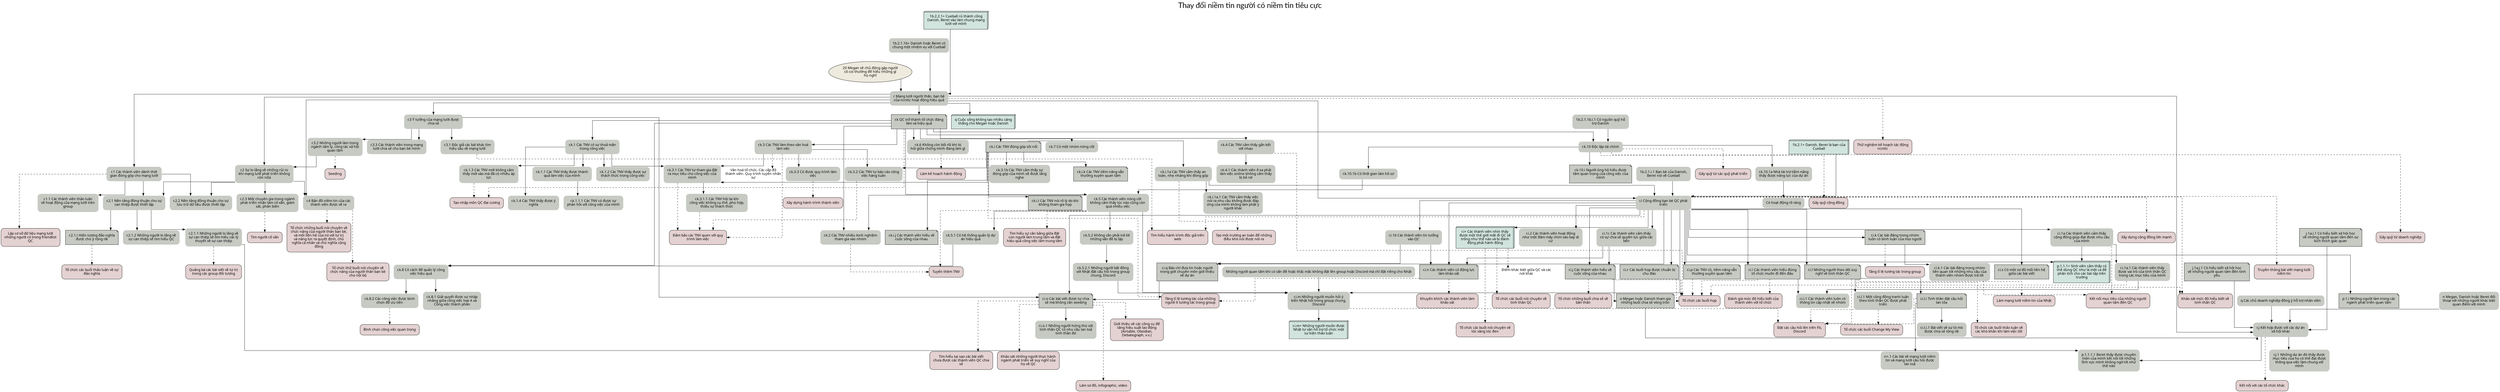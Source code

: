 digraph branch_r {
	graph [fontname=Lato,
		fontsize=30,
		label="Thay đổi niềm tin người có niềm tin tiêu cực",
		labelloc=t,
		overlap=false,
		sep=10,
		splines=ortho,
		style=rounded
	];
	node [fillcolor="#c6cac3",
		fontname="SVN-Avo",
		margin=0.2,
		shape=plaintext,
		style="filled, rounded"
	];
	edge [penwidth=1,
		style=""
	];
	"20 Megan sẽ chủ động gặp người cô coi thường để hiểu những gì họ nghĩ"	[fillcolor="#EEEADD",
		label="20 Megan sẽ chủ động gặp người\ncô coi thường để hiểu những gì\nhọ nghĩ",
		margin=0.1,
		shape=oval];
	"r Mạng lưới người thân, bạn bè của ncnttc hoạt động hiệu quả"	[label="r Mạng lưới người thân, bạn bè\ncủa ncnttc hoạt động hiệu quả"];
	"20 Megan sẽ chủ động gặp người cô coi thường để hiểu những gì họ nghĩ" -> "r Mạng lưới người thân, bạn bè của ncnttc hoạt động hiệu quả"	[minlen=1];
	"r.i.m Những người muốn hỏi ý kiến Nhật hỏi trong group chung, Discord"	[label="r.i.m Những người muốn hỏi ý\nkiến Nhật hỏi trong group chung,\nDiscord"];
	"r.i.m+ Những người muốn được Nhật tư vấn hỗ trợ tổ chức một sự kiện thảo luận"	[fillcolor="#D1E4DD",
		label="r.i.m+ Những người muốn được\nNhật tư vấn hỗ trợ tổ chức một\nsự kiện thảo luận",
		shape=box3d];
	"r.i.m Những người muốn hỏi ý kiến Nhật hỏi trong group chung, Discord" -> "r.i.m+ Những người muốn được Nhật tư vấn hỗ trợ tổ chức một sự kiện thảo luận"	[minlen=1];
	"Đặt các câu hỏi lên trên Fb, Discord"	[fillcolor="#E4D1D1",
		label="Đặt các câu hỏi lên trên Fb,\nDiscord",
		shape=polygon];
	"r.i.m Những người muốn hỏi ý kiến Nhật hỏi trong group chung, Discord" -> "Đặt các câu hỏi lên trên Fb, Discord"	[style=dashed];
	"r.k.i.1a.1 Các TNV cảm thấy việc nói ra nhu cầu không được đáp ứng của mình không làm phật ý người \
khác"	[label="r.k.i.1a.1 Các TNV cảm thấy việc\nnói ra nhu cầu không được đáp\nứng của mình không làm phật ý\nngười \
khác"];
	"r.i Cộng đồng bạn bè QC phát triển"	[label="r.i Cộng đồng bạn bè QC phát\ntriển"];
	"r.i Cộng đồng bạn bè QC phát triển" -> "r.i.m Những người muốn hỏi ý kiến Nhật hỏi trong group chung, Discord";
	"r.i.1a Các thành viên cảm thấy cộng đồng giúp đạt được nhu cầu của mình"	[label="r.i.1a Các thành viên cảm thấy\ncộng đồng giúp đạt được nhu cầu\ncủa mình"];
	"r.i Cộng đồng bạn bè QC phát triển" -> "r.i.1a Các thành viên cảm thấy cộng đồng giúp đạt được nhu cầu của mình";
	"r.i.1b Các thành viên tin tưởng vào QC"	[label="r.i.1b Các thành viên tin tưởng\nvào QC"];
	"r.i Cộng đồng bạn bè QC phát triển" -> "r.i.1b Các thành viên tin tưởng vào QC";
	"r.i.1c Các thành viên cảm thấy có sự chia sẻ quyền lực giữa các bên"	[label="r.i.1c Các thành viên cảm thấy\ncó sự chia sẻ quyền lực giữa các\nbên"];
	"r.i Cộng đồng bạn bè QC phát triển" -> "r.i.1c Các thành viên cảm thấy có sự chia sẻ quyền lực giữa các bên";
	"r.i.2 Các thành viên hoạt động như một đám mây chim sáo bay di cư"	[label="r.i.2 Các thành viên hoạt động\nnhư một đám mây chim sáo bay di\ncư"];
	"r.i Cộng đồng bạn bè QC phát triển" -> "r.i.2 Các thành viên hoạt động như một đám mây chim sáo bay di cư"	[minlen=1];
	"r.i+ Các thành viên nhìn thấy được một thế giới mất đi QC sẽ trông như thế nào và bị đánh động \
phải hành động"	[fillcolor="#D1E4DD",
		label="r.i+ Các thành viên nhìn thấy\nđược một thế giới mất đi QC sẽ\ntrông như thế nào và bị đánh\nđộng \
phải hành động",
		shape=box3d];
	"r.i Cộng đồng bạn bè QC phát triển" -> "r.i+ Các thành viên nhìn thấy được một thế giới mất đi QC sẽ trông như thế nào và bị đánh động \
phải hành động";
	"p.1.1.1+ Sinh viên cảm thấy có thể dùng QC như là một ca để phân tích cho các bài tập trên trường"	[fillcolor="#D1E4DD",
		label="p.1.1.1+ Sinh viên cảm thấy có\nthể dùng QC như là một ca để\nphân tích cho các bài tập trên\ntrường",
		shape=box3d];
	"r.i Cộng đồng bạn bè QC phát triển" -> "p.1.1.1+ Sinh viên cảm thấy có thể dùng QC như là một ca để phân tích cho các bài tập trên trường";
	"r.i.o Các bài viết được tự chia sẻ mà không cần seeding"	[label="r.i.o Các bài viết được tự chia\nsẻ mà không cần seeding",
		shape=note,
		style=filled];
	"r.i Cộng đồng bạn bè QC phát triển" -> "r.i.o Các bài viết được tự chia sẻ mà không cần seeding";
	"r.i.n Các thành viên có động lực làm khảo sát"	[label="r.i.n Các thành viên có động lực\nlàm khảo sát",
		shape=note,
		style=filled];
	"r.i Cộng đồng bạn bè QC phát triển" -> "r.i.n Các thành viên có động lực làm khảo sát";
	"r.i.j Các thành viên hiểu về cuộc sống của nhau"	[label="r.i.j Các thành viên hiểu về\ncuộc sống của nhau",
		shape=note,
		style=filled];
	"r.i Cộng đồng bạn bè QC phát triển" -> "r.i.j Các thành viên hiểu về cuộc sống của nhau";
	"r.i.q Báo chí đưa tin hoặc người trong giới chuyên môn giới thiệu về dự án"	[label="r.i.q Báo chí đưa tin hoặc người\ntrong giới chuyên môn giới thiệu\nvề dự án",
		shape=note,
		style=filled];
	"r.i Cộng đồng bạn bè QC phát triển" -> "r.i.q Báo chí đưa tin hoặc người trong giới chuyên môn giới thiệu về dự án";
	"r.i.i Các thành viên hiểu đúng tổ chức muốn đi đến đâu"	[label="r.i.i Các thành viên hiểu đúng\ntổ chức muốn đi đến đâu",
		shape=note,
		style=filled];
	"r.i Cộng đồng bạn bè QC phát triển" -> "r.i.i Các thành viên hiểu đúng tổ chức muốn đi đến đâu";
	"r.i.k Các bài đăng trong nhóm luôn có bình luận của mọi người"	[label="r.i.k Các bài đăng trong nhóm\nluôn có bình luận của mọi người",
		shape=note,
		style=filled];
	"r.i Cộng đồng bạn bè QC phát triển" -> "r.i.k Các bài đăng trong nhóm luôn có bình luận của mọi người";
	"r.i.l Những người theo dõi suy nghĩ về tinh thần QC"	[label="r.i.l Những người theo dõi suy\nnghĩ về tinh thần QC",
		shape=note,
		style=filled];
	"r.i Cộng đồng bạn bè QC phát triển" -> "r.i.l Những người theo dõi suy nghĩ về tinh thần QC";
	"r.i.p Các TNV cũ, tiềm năng vẫn thường xuyên quan tâm"	[label="r.i.p Các TNV cũ, tiềm năng vẫn\nthường xuyên quan tâm",
		shape=note,
		style=filled];
	"r.i Cộng đồng bạn bè QC phát triển" -> "r.i.p Các TNV cũ, tiềm năng vẫn thường xuyên quan tâm";
	"r.i.r Các buổi họp được chuẩn bị chu đáo"	[label="r.i.r Các buổi họp được chuẩn bị\nchu đáo",
		shape=note,
		style=filled];
	"r.i Cộng đồng bạn bè QC phát triển" -> "r.i.r Các buổi họp được chuẩn bị chu đáo";
	"r.i.s Có một sơ đồ mối liên hệ giữa các bài viết"	[label="r.i.s Có một sơ đồ mối liên hệ\ngiữa các bài viết",
		shape=note,
		style=filled];
	"r.i Cộng đồng bạn bè QC phát triển" -> "r.i.s Có một sơ đồ mối liên hệ giữa các bài viết"	[minlen=2];
	"p.1.i Những người làm trong các ngành phát triển quan tâm"	[label="p.1.i Những người làm trong các\nngành phát triển quan tâm",
		shape=note,
		style=filled];
	"r.i Cộng đồng bạn bè QC phát triển" -> "p.1.i Những người làm trong các ngành phát triển quan tâm"	[minlen=3];
	"Khảo sát mức độ hiểu biết về tinh thần QC"	[fillcolor="#E4D1D1",
		label="Khảo sát mức độ hiểu biết về\ntinh thần QC",
		shape=polygon];
	"r.i Cộng đồng bạn bè QC phát triển" -> "Khảo sát mức độ hiểu biết về tinh thần QC"	[style=dashed];
	"Xây dựng cộng đồng lớn mạnh"	[fillcolor="#E4D1D1",
		label="Xây dựng cộng đồng lớn mạnh",
		shape=polygon];
	"r.i Cộng đồng bạn bè QC phát triển" -> "Xây dựng cộng đồng lớn mạnh"	[minlen=1,
		style=dashed];
	"Tìm hiểu hành trình độc giả trên web"	[fillcolor="#E4D1D1",
		label="Tìm hiểu hành trình độc giả trên\nweb",
		shape=polygon];
	"r.i Cộng đồng bạn bè QC phát triển" -> "Tìm hiểu hành trình độc giả trên web"	[style=dashed];
	"Truyền thông bài viết mạng lưới niềm tin"	[fillcolor="#E4D1D1",
		label="Truyền thông bài viết mạng lưới\nniềm tin",
		shape=polygon];
	"r.i Cộng đồng bạn bè QC phát triển" -> "Truyền thông bài viết mạng lưới niềm tin"	[minlen=2,
		style=dashed];
	"r.k.i.1a Các TNV cảm thấy an toàn, nhẹ nhàng khi đóng góp"	[label="r.k.i.1a Các TNV cảm thấy an\ntoàn, nhẹ nhàng khi đóng góp"];
	"r.k.i.1a Các TNV cảm thấy an toàn, nhẹ nhàng khi đóng góp" -> "r.k.i.1a.1 Các TNV cảm thấy việc nói ra nhu cầu không được đáp ứng của mình không làm phật ý người \
khác"	[minlen=1];
	"r.k.i.1a Các TNV cảm thấy an toàn, nhẹ nhàng khi đóng góp" -> "r.i Cộng đồng bạn bè QC phát triển";
	"Tạo môi trường an toàn để những điều khó nói được nói ra"	[fillcolor="#E4D1D1",
		label="Tạo môi trường an toàn để những\nđiều khó nói được nói ra",
		shape=polygon];
	"r.k.i.1a Các TNV cảm thấy an toàn, nhẹ nhàng khi đóng góp" -> "Tạo môi trường an toàn để những điều khó nói được nói ra"	[minlen=2,
		style=dashed];
	"r.k.3.1b Các TNV cảm thấy sự đóng góp của mình sẽ được lắng nghe"	[label="r.k.3.1b Các TNV cảm thấy sự\nđóng góp của mình sẽ được lắng\nnghe"];
	"r.k.8.1 Giải quyết được sự nhập nhằng giữa công việc loại A và Công việc thành phần"	[label="r.k.8.1 Giải quyết được sự nhập\nnhằng giữa công việc loại A và\nCông việc thành phần"];
	"r.k.8.2 Các công việc được bình chọn để ưu tiên"	[label="r.k.8.2 Các công việc được bình\nchọn để ưu tiên"];
	"Bình chọn công việc quan trọng"	[fillcolor="#E4D1D1",
		label="Bình chọn công việc quan trọng",
		shape=polygon];
	"r.k.8.2 Các công việc được bình chọn để ưu tiên" -> "Bình chọn công việc quan trọng"	[minlen=1,
		style=dashed];
	"r.k.5.2.1 Những người bất đồng với Nhật đặt câu hỏi trong group chung, Discord"	[label="r.k.5.2.1 Những người bất đồng\nvới Nhật đặt câu hỏi trong group\nchung, Discord"];
	"r.k.5.2.1 Những người bất đồng với Nhật đặt câu hỏi trong group chung, Discord" -> "r.i.m Những người muốn hỏi ý kiến Nhật hỏi trong group chung, Discord";
	"r.k.8 Có cách để quản lý công việc hiệu quả"	[label="r.k.8 Có cách để quản lý công\nviệc hiệu quả"];
	"r.k.8 Có cách để quản lý công việc hiệu quả" -> "r.k.8.1 Giải quyết được sự nhập nhằng giữa công việc loại A và Công việc thành phần"	[minlen=1];
	"r.k.8 Có cách để quản lý công việc hiệu quả" -> "r.k.8.2 Các công việc được bình chọn để ưu tiên";
	"r.k.5.1 Có hệ thống quản lý dự án hiệu quả"	[label="r.k.5.1 Có hệ thống quản lý dự\nán hiệu quả"];
	"r.k.5.1 Có hệ thống quản lý dự án hiệu quả" -> "r.k.8 Có cách để quản lý công việc hiệu quả";
	"r.k.5.2 Không cần phải trả lời những vấn đề bị lặp"	[label="r.k.5.2 Không cần phải trả lời\nnhững vấn đề bị lặp"];
	"r.k.5.2 Không cần phải trả lời những vấn đề bị lặp" -> "r.k.5.2.1 Những người bất đồng với Nhật đặt câu hỏi trong group chung, Discord";
	"r.k.2 Các TNV nhiều kinh nghiệm tham gia vào nhóm"	[label="r.k.2 Các TNV nhiều kinh nghiệm\ntham gia vào nhóm"];
	"Tuyển thêm TNV"	[fillcolor="#E4D1D1",
		label="Tuyển thêm TNV",
		shape=polygon];
	"r.k.2 Các TNV nhiều kinh nghiệm tham gia vào nhóm" -> "Tuyển thêm TNV"	[style=dashed];
	"r.k.4.1 Các thành viên ở xa phải làm việc online không cảm thấy bị bỏ rơi"	[label="r.k.4.1 Các thành viên ở xa phải\nlàm việc online không cảm thấy\nbị bỏ rơi"];
	"r.k.3.1.1 Các TNV hỏi lại khi công việc không cụ thể, phù hợp, thiếu sự thách thức"	[label="r.k.3.1.1 Các TNV hỏi lại khi\ncông việc không cụ thể, phù hợp,\nthiếu sự thách thức"];
	"Đảm bảo các TNV quen với quy trình làm việc"	[fillcolor="#E4D1D1",
		label="Đảm bảo các TNV quen với quy\ntrình làm việc",
		shape=polygon];
	"r.k.3.1.1 Các TNV hỏi lại khi công việc không cụ thể, phù hợp, thiếu sự thách thức" -> "Đảm bảo các TNV quen với quy trình làm việc"	[style=dashed];
	"r.k.3.1 Các TNV tự tham gia đặt ra mục tiêu cho công việc của mình"	[label="r.k.3.1 Các TNV tự tham gia đặt\nra mục tiêu cho công việc của\nmình"];
	"r.k.3.1 Các TNV tự tham gia đặt ra mục tiêu cho công việc của mình" -> "r.k.3.1.1 Các TNV hỏi lại khi công việc không cụ thể, phù hợp, thiếu sự thách thức";
	"r.k.3.1 Các TNV tự tham gia đặt ra mục tiêu cho công việc của mình" -> "Đảm bảo các TNV quen với quy trình làm việc"	[style=dashed];
	"r.k.3.2 Các TNV tự báo cáo công việc hàng tuần"	[label="r.k.3.2 Các TNV tự báo cáo công\nviệc hàng tuần"];
	"r.k.3.2 Các TNV tự báo cáo công việc hàng tuần" -> "Đảm bảo các TNV quen với quy trình làm việc"	[style=dashed];
	"r.k.3.3 Có được quy trình làm việc"	[label="r.k.3.3 Có được quy trình làm\nviệc"];
	"Xây dựng hành trình thành viên"	[fillcolor="#E4D1D1",
		label="Xây dựng hành trình thành viên",
		shape=polygon];
	"r.k.3.3 Có được quy trình làm việc" -> "Xây dựng hành trình thành viên"	[minlen=1,
		style=dashed];
	"r.k.5 Các thành viên nòng cốt không cảm thấy lúc nào cũng còn quá nhiều việc"	[label="r.k.5 Các thành viên nòng cốt\nkhông cảm thấy lúc nào cũng còn\nquá nhiều việc"];
	"r.k.5 Các thành viên nòng cốt không cảm thấy lúc nào cũng còn quá nhiều việc" -> "r.i.m Những người muốn hỏi ý kiến Nhật hỏi trong group chung, Discord";
	"r.k.5 Các thành viên nòng cốt không cảm thấy lúc nào cũng còn quá nhiều việc" -> "r.k.5.1 Có hệ thống quản lý dự án hiệu quả";
	"r.k.5 Các thành viên nòng cốt không cảm thấy lúc nào cũng còn quá nhiều việc" -> "r.k.5.2 Không cần phải trả lời những vấn đề bị lặp";
	"r.k.5 Các thành viên nòng cốt không cảm thấy lúc nào cũng còn quá nhiều việc" -> "r.k.2 Các TNV nhiều kinh nghiệm tham gia vào nhóm";
	"Tìm hiểu sự cân bằng giữa đặt con người làm trung tâm và đặt hiệu quả công việc làm trung tâm"	[fillcolor="#E4D1D1",
		label="Tìm hiểu sự cân bằng giữa đặt\ncon người làm trung tâm và đặt\nhiệu quả công việc làm trung tâm",
		shape=polygon];
	"r.k.5 Các thành viên nòng cốt không cảm thấy lúc nào cũng còn quá nhiều việc" -> "Tìm hiểu sự cân bằng giữa đặt con người làm trung tâm và đặt hiệu quả công việc làm trung tâm"	[minlen=1,
		style=dashed];
	"r.k.5 Các thành viên nòng cốt không cảm thấy lúc nào cũng còn quá nhiều việc" -> "Tuyển thêm TNV"	[style=dashed];
	"Có hoạt động rõ ràng"	[label="Có hoạt động rõ ràng"];
	"r.k.10.1a Nhà tài trợ tiềm năng thấy được năng lực của dự án"	[label="r.k.10.1a Nhà tài trợ tiềm năng\nthấy được năng lực của dự án"];
	"r.k.10.1a Nhà tài trợ tiềm năng thấy được năng lực của dự án" -> "Có hoạt động rõ ràng"	[minlen=1];
	"r.k.10.1b Có thời gian làm hồ sơ"	[label="r.k.10.1b Có thời gian làm hồ sơ"];
	"r.k.10.1b Có thời gian làm hồ sơ" -> "r.k.5 Các thành viên nòng cốt không cảm thấy lúc nào cũng còn quá nhiều việc";
	"r.k.1.1.1 Các TNV có được sự phản hồi với công việc của mình"	[label="r.k.1.1.1 Các TNV có được sự\nphản hồi với công việc của mình"];
	"r.k.1.1 Các TNV thấy được thành quả làm việc của mình"	[label="r.k.1.1 Các TNV thấy được thành\nquả làm việc của mình"];
	"r.k.1.1 Các TNV thấy được thành quả làm việc của mình" -> "r.k.1.1.1 Các TNV có được sự phản hồi với công việc của mình"	[minlen=1];
	"r.k.1.2 Các TNV thấy được sự thách thức trong công việc"	[label="r.k.1.2 Các TNV thấy được sự\nthách thức trong công việc"];
	"r.k.1.3 Các TNV mới không cảm thấy mới vào mà đã có nhiều áp lực"	[label="r.k.1.3 Các TNV mới không cảm\nthấy mới vào mà đã có nhiều áp\nlực"];
	"Tạo nhập môn QC đại cương"	[fillcolor="#E4D1D1",
		label="Tạo nhập môn QC đại cương",
		shape=polygon];
	"r.k.1.3 Các TNV mới không cảm thấy mới vào mà đã có nhiều áp lực" -> "Tạo nhập môn QC đại cương"	[style=dashed];
	"r.k.1.4 Các TNV thấy được ý nghĩa"	[label="r.k.1.4 Các TNV thấy được ý\nnghĩa"];
	"r.k.1 Các TNV có sự thoả mãn trong công việc"	[label="r.k.1 Các TNV có sự thoả mãn\ntrong công việc"];
	"r.k.1 Các TNV có sự thoả mãn trong công việc" -> "r.k.3.1 Các TNV tự tham gia đặt ra mục tiêu cho công việc của mình";
	"r.k.1 Các TNV có sự thoả mãn trong công việc" -> "r.k.1.1 Các TNV thấy được thành quả làm việc của mình";
	"r.k.1 Các TNV có sự thoả mãn trong công việc" -> "r.k.1.2 Các TNV thấy được sự thách thức trong công việc"	[minlen=1];
	"r.k.1 Các TNV có sự thoả mãn trong công việc" -> "r.k.1.3 Các TNV mới không cảm thấy mới vào mà đã có nhiều áp lực";
	"r.k.1 Các TNV có sự thoả mãn trong công việc" -> "r.k.1.4 Các TNV thấy được ý nghĩa"	[minlen=2];
	"r.k.3 Các TNV làm theo văn hoá làm việc"	[label="r.k.3 Các TNV làm theo văn hoá\nlàm việc"];
	"r.k.3 Các TNV làm theo văn hoá làm việc" -> "r.k.3.1 Các TNV tự tham gia đặt ra mục tiêu cho công việc của mình";
	"r.k.3 Các TNV làm theo văn hoá làm việc" -> "r.k.3.2 Các TNV tự báo cáo công việc hàng tuần";
	"r.k.3 Các TNV làm theo văn hoá làm việc" -> "r.k.3.3 Có được quy trình làm việc";
	"Văn hoá tổ chức. Các cấp độ thành viên. Quy trình tuyển nhân sự"	[fillcolor=white,
		label="Văn hoá tổ chức. Các cấp độ\nthành viên. Quy trình tuyển nhân\nsự",
		shape=plain];
	"r.k.3 Các TNV làm theo văn hoá làm việc" -> "Văn hoá tổ chức. Các cấp độ thành viên. Quy trình tuyển nhân sự"	[minlen=1,
		style=dashed];
	"r.k.3 Các TNV làm theo văn hoá làm việc" -> "Đảm bảo các TNV quen với quy trình làm việc"	[style=dashed];
	"r.k.4 Các TNV cảm thấy gắn kết với nhau"	[label="r.k.4 Các TNV cảm thấy gắn kết\nvới nhau"];
	"r.k.4 Các TNV cảm thấy gắn kết với nhau" -> "r.k.4.1 Các thành viên ở xa phải làm việc online không cảm thấy bị bỏ rơi"	[minlen=1];
	"Tổ chức các buổi họp"	[fillcolor="#E4D1D1",
		label="Tổ chức các buổi họp",
		shape=polygon];
	"r.k.4 Các TNV cảm thấy gắn kết với nhau" -> "Tổ chức các buổi họp"	[style=dashed];
	"r.k.6 Không còn bối rối khi bị hỏi giữa chừng mình đang làm gì"	[label="r.k.6 Không còn bối rối khi bị\nhỏi giữa chừng mình đang làm gì"];
	"Làm kế hoạch hành động"	[fillcolor="#E4D1D1",
		label="Làm kế hoạch hành động",
		shape=polygon];
	"r.k.6 Không còn bối rối khi bị hỏi giữa chừng mình đang làm gì" -> "Làm kế hoạch hành động"	[minlen=1,
		style=dashed];
	"r.k.7 Có một nhóm nòng cốt"	[label="r.k.7 Có một nhóm nòng cốt"];
	"r.k.10 Độc lập tài chính"	[label="r.k.10 Độc lập tài chính"];
	"r.k.10 Độc lập tài chính" -> "r.k.10.1a Nhà tài trợ tiềm năng thấy được năng lực của dự án";
	"r.k.10 Độc lập tài chính" -> "r.k.10.1b Có thời gian làm hồ sơ";
	"r.k.10.i Người ủng hộ hiểu được tầm quan trọng của công việc của mình"	[label="r.k.10.i Người ủng hộ hiểu được\ntầm quan trọng của công việc của\nmình",
		shape=note,
		style=filled];
	"r.k.10 Độc lập tài chính" -> "r.k.10.i Người ủng hộ hiểu được tầm quan trọng của công việc của mình"	[minlen=1];
	"Gây quỹ cộng đồng"	[fillcolor="#E4D1D1",
		label="Gây quỹ cộng đồng",
		shape=polygon];
	"r.k.10 Độc lập tài chính" -> "Gây quỹ cộng đồng"	[minlen=2,
		style=dashed];
	"Gây quỹ từ doanh nghiệp"	[fillcolor="#E4D1D1",
		label="Gây quỹ từ doanh nghiệp",
		shape=polygon];
	"r.k.10 Độc lập tài chính" -> "Gây quỹ từ doanh nghiệp"	[minlen=3,
		style=dashed];
	"Gây quỹ từ các quỹ phát triển"	[fillcolor="#E4D1D1",
		label="Gây quỹ từ các quỹ phát triển",
		shape=polygon];
	"r.k.10 Độc lập tài chính" -> "Gây quỹ từ các quỹ phát triển"	[minlen=1,
		style=dashed];
	"r.j.1 Những dự án đó thấy được mục tiêu của họ có thể đạt được thông qua việc làm chung với \
mình"	[label="r.j.1 Những dự án đó thấy được\nmục tiêu của họ có thể đạt được\nthông qua việc làm chung với\nmình"];
	"r.i.o.1 Những người hứng thú với tinh thần QC có nhu cầu lan toả tinh thần đó"	[label="r.i.o.1 Những người hứng thú với\ntinh thần QC có nhu cầu lan toả\ntinh thần đó"];
	"r.i.l.i.1 Bài viết về sự tò mò được chia sẻ rộng rãi"	[label="r.i.l.i.1 Bài viết về sự tò mò\nđược chia sẻ rộng rãi"];
	"n+.1 Các bài về mạng lưới niềm tin và mạng lưới câu hỏi được lan toả"	[label="n+.1 Các bài về mạng lưới niềm\ntin và mạng lưới câu hỏi được\nlan toả"];
	"r.i.l.1 Một cộng đồng tranh luận theo tinh thần QC được phát triển"	[label="r.i.l.1 Một cộng đồng tranh luận\ntheo tinh thần QC được phát\ntriển"];
	"r.i.l.1 Một cộng đồng tranh luận theo tinh thần QC được phát triển" -> "Đặt các câu hỏi lên trên Fb, Discord"	[style=dashed];
	"Tổ chức các buổi Change My View"	[fillcolor="#E4D1D1",
		label="Tổ chức các buổi Change My View",
		shape=polygon];
	"r.i.l.1 Một cộng đồng tranh luận theo tinh thần QC được phát triển" -> "Tổ chức các buổi Change My View"	[minlen=1,
		style=dashed];
	"r.i.k.1 Các bài đăng trong nhóm liên quan tới những nhu cầu của thành viên nhóm được trả lời"	[label="r.i.k.1 Các bài đăng trong nhóm\nliên quan tới những nhu cầu của\nthành viên nhóm được trả lời"];
	"Kết nối mục tiêu của những người quan tâm đến QC"	[fillcolor="#E4D1D1",
		label="Kết nối mục tiêu của những người\nquan tâm đến QC",
		shape=polygon];
	"r.i.k.1 Các bài đăng trong nhóm liên quan tới những nhu cầu của thành viên nhóm được trả lời" -> "Kết nối mục tiêu của những người quan tâm đến QC"	[style=dashed];
	"r.i.i.1 Các thành viên luôn có thông tin cập nhật về nhóm"	[label="r.i.i.1 Các thành viên luôn có\nthông tin cập nhật về nhóm"];
	"r.i.1a.1 Các thành viên thấy được vai trò của tinh thần QC trong các mục tiêu của mình"	[label="r.i.1a.1 Các thành viên thấy\nđược vai trò của tinh thần QC\ntrong các mục tiêu của mình"];
	"r.i.1a.1 Các thành viên thấy được vai trò của tinh thần QC trong các mục tiêu của mình" -> "r.i.i.1 Các thành viên luôn có thông tin cập nhật về nhóm";
	"r.i.1a.1 Các thành viên thấy được vai trò của tinh thần QC trong các mục tiêu của mình" -> "Tổ chức các buổi họp"	[style=dashed];
	"r.i.1a Các thành viên cảm thấy cộng đồng giúp đạt được nhu cầu của mình" -> "r.i.1a.1 Các thành viên thấy được vai trò của tinh thần QC trong các mục tiêu của mình";
	"r.i.1a Các thành viên cảm thấy cộng đồng giúp đạt được nhu cầu của mình" -> "p.1.1.1+ Sinh viên cảm thấy có thể dùng QC như là một ca để phân tích cho các bài tập trên trường";
	"r.i.1a Các thành viên cảm thấy cộng đồng giúp đạt được nhu cầu của mình" -> "Kết nối mục tiêu của những người quan tâm đến QC"	[style=dashed];
	"r.i.1b Các thành viên tin tưởng vào QC" -> "r.i.n Các thành viên có động lực làm khảo sát";
	"r.i.1b Các thành viên tin tưởng vào QC" -> "r.i.q Báo chí đưa tin hoặc người trong giới chuyên môn giới thiệu về dự án";
	"r.i.1c Các thành viên cảm thấy có sự chia sẻ quyền lực giữa các bên" -> "r.i.n Các thành viên có động lực làm khảo sát";
	"r.i.1c Các thành viên cảm thấy có sự chia sẻ quyền lực giữa các bên" -> "r.i.j Các thành viên hiểu về cuộc sống của nhau";
	"r.3.1 Độc giả các bài khác tìm hiểu sâu về mạng lưới"	[label="r.3.1 Độc giả các bài khác tìm\nhiểu sâu về mạng lưới"];
	"r.3.1 Độc giả các bài khác tìm hiểu sâu về mạng lưới" -> "Tìm hiểu hành trình độc giả trên web"	[style=dashed];
	"r.3.2 Những người làm trong ngành tâm lý, công tác xã hội quan tâm"	[label="r.3.2 Những người làm trong\nngành tâm lý, công tác xã hội\nquan tâm"];
	"r.2 Sự lo lắng về những rủi ro khi mạng lưới phát triển không còn nữa"	[label="r.2 Sự lo lắng về những rủi ro\nkhi mạng lưới phát triển không\ncòn nữa"];
	"r.3.2 Những người làm trong ngành tâm lý, công tác xã hội quan tâm" -> "r.2 Sự lo lắng về những rủi ro khi mạng lưới phát triển không còn nữa";
	Seeding	[fillcolor="#E4D1D1",
		label=Seeding,
		shape=polygon];
	"r.3.2 Những người làm trong ngành tâm lý, công tác xã hội quan tâm" -> Seeding	[minlen=1,
		style=dashed];
	"r.3.3 Các thành viên trong mạng lưới chia sẻ cho bạn bè mình"	[label="r.3.3 Các thành viên trong mạng\nlưới chia sẻ cho bạn bè mình"];
	"r.2.1.1 Những người lo lắng về sự can thiệp sẽ tìm hiểu các lý thuyết về sự can thiệp"	[label="r.2.1.1 Những người lo lắng về\nsự can thiệp sẽ tìm hiểu các lý\nthuyết về sự can thiệp"];
	"p.1.1.1.1 Beret thấy được chuyên môn của mình kết nối tới những lĩnh vực mình không ngờ tới như thế \
nào"	[label="p.1.1.1.1 Beret thấy được chuyên\nmôn của mình kết nối tới những\nlĩnh vực mình không ngờ tới như\nthế \
nào"];
	"r.2.1.1 Những người lo lắng về sự can thiệp sẽ tìm hiểu các lý thuyết về sự can thiệp" -> "p.1.1.1.1 Beret thấy được chuyên môn của mình kết nối tới những lĩnh vực mình không ngờ tới như thế \
nào";
	"Quảng bá các bài viết về tự trị trong các group đối tượng"	[fillcolor="#E4D1D1",
		label="Quảng bá các bài viết về tự trị\ntrong các group đối tượng",
		shape=polygon];
	"r.2.1.1 Những người lo lắng về sự can thiệp sẽ tìm hiểu các lý thuyết về sự can thiệp" -> "Quảng bá các bài viết về tự trị trong các group đối tượng"	[minlen=1,
		style=dashed];
	"r.2.1.2 Những người lo lắng về sự can thiệp sẽ tìm hiểu QC"	[label="r.2.1.2 Những người lo lắng về\nsự can thiệp sẽ tìm hiểu QC"];
	"r.2.1 Nền tảng đồng thuận cho sự can thiệp được thiết lập"	[label="r.2.1 Nền tảng đồng thuận cho sự\ncan thiệp được thiết lập"];
	"r.2.1 Nền tảng đồng thuận cho sự can thiệp được thiết lập" -> "r.2.1.1 Những người lo lắng về sự can thiệp sẽ tìm hiểu các lý thuyết về sự can thiệp";
	"r.2.1 Nền tảng đồng thuận cho sự can thiệp được thiết lập" -> "r.2.1.2 Những người lo lắng về sự can thiệp sẽ tìm hiểu QC"	[minlen=1];
	"r.2.1.i Hiện tượng đảo nghĩa được chú ý rộng rãi"	[label="r.2.1.i Hiện tượng đảo nghĩa\nđược chú ý rộng rãi",
		shape=note,
		style=filled];
	"r.2.1 Nền tảng đồng thuận cho sự can thiệp được thiết lập" -> "r.2.1.i Hiện tượng đảo nghĩa được chú ý rộng rãi";
	"r.2.2 Nền tảng đồng thuận cho sự lưu trữ dữ liệu được thiết lập"	[label="r.2.2 Nền tảng đồng thuận cho sự\nlưu trữ dữ liệu được thiết lập"];
	"r.2.3 Một chuyên gia trong ngành phát triển nhận làm cố vấn, giám sát, phản biện"	[label="r.2.3 Một chuyên gia trong ngành\nphát triển nhận làm cố vấn, giám\nsát, phản biện"];
	"Tìm người cố vấn"	[fillcolor="#E4D1D1",
		label="Tìm người cố vấn",
		shape=polygon];
	"r.2.3 Một chuyên gia trong ngành phát triển nhận làm cố vấn, giám sát, phản biện" -> "Tìm người cố vấn"	[minlen=1,
		style=dashed];
	"r.1.1 Các thành viên thảo luận về hoạt động của mạng lưới trên group"	[label="r.1.1 Các thành viên thảo luận\nvề hoạt động của mạng lưới trên\ngroup"];
	"r.1 Các thành viên dành thời gian đóng góp cho mạng lưới"	[label="r.1 Các thành viên dành thời\ngian đóng góp cho mạng lưới"];
	"r.1 Các thành viên dành thời gian đóng góp cho mạng lưới" -> "r.2.1 Nền tảng đồng thuận cho sự can thiệp được thiết lập";
	"r.1 Các thành viên dành thời gian đóng góp cho mạng lưới" -> "r.2.2 Nền tảng đồng thuận cho sự lưu trữ dữ liệu được thiết lập";
	"r.1 Các thành viên dành thời gian đóng góp cho mạng lưới" -> "r.1.1 Các thành viên thảo luận về hoạt động của mạng lưới trên group"	[minlen=1];
	"Lập cơ sở dữ liệu mạng lưới những người có trong friendlist QC"	[fillcolor="#E4D1D1",
		label="Lập cơ sở dữ liệu mạng lưới\nnhững người có trong friendlist\nQC",
		shape=polygon];
	"r.1 Các thành viên dành thời gian đóng góp cho mạng lưới" -> "Lập cơ sở dữ liệu mạng lưới những người có trong friendlist QC"	[minlen=2,
		style=dashed];
	"r.2 Sự lo lắng về những rủi ro khi mạng lưới phát triển không còn nữa" -> "r.2.1 Nền tảng đồng thuận cho sự can thiệp được thiết lập";
	"r.2 Sự lo lắng về những rủi ro khi mạng lưới phát triển không còn nữa" -> "r.2.2 Nền tảng đồng thuận cho sự lưu trữ dữ liệu được thiết lập";
	"r.2 Sự lo lắng về những rủi ro khi mạng lưới phát triển không còn nữa" -> "r.2.3 Một chuyên gia trong ngành phát triển nhận làm cố vấn, giám sát, phản biện";
	"r.4 Bản đồ niềm tin của các thành viên được vẽ ra"	[label="r.4 Bản đồ niềm tin của các\nthành viên được vẽ ra"];
	"r.2 Sự lo lắng về những rủi ro khi mạng lưới phát triển không còn nữa" -> "r.4 Bản đồ niềm tin của các thành viên được vẽ ra";
	"r.3 Ý tưởng của mạng lưới được chia sẻ"	[label="r.3 Ý tưởng của mạng lưới được\nchia sẻ"];
	"r.3 Ý tưởng của mạng lưới được chia sẻ" -> "r.3.1 Độc giả các bài khác tìm hiểu sâu về mạng lưới";
	"r.3 Ý tưởng của mạng lưới được chia sẻ" -> "r.3.2 Những người làm trong ngành tâm lý, công tác xã hội quan tâm";
	"r.3 Ý tưởng của mạng lưới được chia sẻ" -> "r.3.3 Các thành viên trong mạng lưới chia sẻ cho bạn bè mình"	[minlen=1];
	"r.3 Ý tưởng của mạng lưới được chia sẻ" -> "r.i.o Các bài viết được tự chia sẻ mà không cần seeding";
	"Tổ chức những buổi nói chuyện về chức năng của người thân bạn bè, và mối liên hệ của nó với \
tự trị và năng lực ra quyết định, chủ nghĩa cá nhân và chủ nghĩa cộng đồng"	[fillcolor="#E4D1D1",
		label="Tổ chức những buổi nói chuyện về\nchức năng của người thân bạn bè,\nvà mối liên hệ của nó với \
tự trị\nvà năng lực ra quyết định, chủ\nnghĩa cá nhân và chủ nghĩa cộng\nđồng",
		shape=polygon];
	"r.4 Bản đồ niềm tin của các thành viên được vẽ ra" -> "Tổ chức những buổi nói chuyện về chức năng của người thân bạn bè, và mối liên hệ của nó với \
tự trị và năng lực ra quyết định, chủ nghĩa cá nhân và chủ nghĩa cộng đồng"	[minlen=1,
		style=dashed];
	"Tổ chức thử buổi nói chuyện về chức năng của người thân bạn bè cho nội bộ"	[fillcolor="#E4D1D1",
		label="Tổ chức thử buổi nói chuyện về\nchức năng của người thân bạn bè\ncho nội bộ",
		shape=polygon];
	"r.4 Bản đồ niềm tin của các thành viên được vẽ ra" -> "Tổ chức thử buổi nói chuyện về chức năng của người thân bạn bè cho nội bộ"	[minlen=2,
		style=dashed];
	"r.j Kết hợp được với các dự án xã hội khác"	[label="r.j Kết hợp được với các dự án\nxã hội khác"];
	"r.j Kết hợp được với các dự án xã hội khác" -> "r.j.1 Những dự án đó thấy được mục tiêu của họ có thể đạt được thông qua việc làm chung với \
mình"	[minlen=1];
	"r.j Kết hợp được với các dự án xã hội khác" -> "p.1.1.1.1 Beret thấy được chuyên môn của mình kết nối tới những lĩnh vực mình không ngờ tới như thế \
nào";
	"Kết nối với các tổ chức khác"	[fillcolor="#E4D1D1",
		label="Kết nối với các tổ chức khác",
		shape=polygon];
	"r.j Kết hợp được với các dự án xã hội khác" -> "Kết nối với các tổ chức khác"	[minlen=2,
		style=dashed];
	"n Megan, Danish hoặc Beret đối thoại với những người khác biệt quan điểm với mình"	[label="n Megan, Danish hoặc Beret đối\nthoại với những người khác biệt\nquan điểm với mình"];
	"n Megan, Danish hoặc Beret đối thoại với những người khác biệt quan điểm với mình" -> "r.j Kết hợp được với các dự án xã hội khác"	[minlen=1];
	"1b.2.1.i.1 Bạn bè của Danish, Beret nói về Cueball"	[label="1b.2.1.i.1 Bạn bè của Danish,\nBeret nói về Cueball"];
	"1b.2.1.i.1 Bạn bè của Danish, Beret nói về Cueball" -> "r.i Cộng đồng bạn bè QC phát triển"	[minlen=1];
	"1b.2.1.1b.i.1 Có nguồn quỹ hỗ trợ Danish"	[label="1b.2.1.1b.i.1 Có nguồn quỹ hỗ\ntrợ Danish"];
	"1b.2.1.1b.i.1 Có nguồn quỹ hỗ trợ Danish" -> "r.k.10 Độc lập tài chính"	[minlen=1];
	"r Mạng lưới người thân, bạn bè của ncnttc hoạt động hiệu quả" -> "r.i Cộng đồng bạn bè QC phát triển";
	"r Mạng lưới người thân, bạn bè của ncnttc hoạt động hiệu quả" -> "r.1 Các thành viên dành thời gian đóng góp cho mạng lưới";
	"r Mạng lưới người thân, bạn bè của ncnttc hoạt động hiệu quả" -> "r.2 Sự lo lắng về những rủi ro khi mạng lưới phát triển không còn nữa";
	"r Mạng lưới người thân, bạn bè của ncnttc hoạt động hiệu quả" -> "r.3 Ý tưởng của mạng lưới được chia sẻ";
	"r Mạng lưới người thân, bạn bè của ncnttc hoạt động hiệu quả" -> "r.4 Bản đồ niềm tin của các thành viên được vẽ ra";
	"r Mạng lưới người thân, bạn bè của ncnttc hoạt động hiệu quả" -> "r.j Kết hợp được với các dự án xã hội khác";
	"q Cuộc sống không tạo nhiều căng thẳng cho Megan hoặc Danish"	[fillcolor="#D1E4DD",
		label="q Cuộc sống không tạo nhiều căng\nthẳng cho Megan hoặc Danish",
		shape=box3d];
	"r Mạng lưới người thân, bạn bè của ncnttc hoạt động hiệu quả" -> "q Cuộc sống không tạo nhiều căng thẳng cho Megan hoặc Danish"	[minlen=1];
	"r.k QC trở thành tổ chức đáng làm và hiệu quả"	[label="r.k QC trở thành tổ chức đáng\nlàm và hiệu quả",
		shape=note,
		style=filled];
	"r Mạng lưới người thân, bạn bè của ncnttc hoạt động hiệu quả" -> "r.k QC trở thành tổ chức đáng làm và hiệu quả";
	"Thử nghiệm kế hoạch tác động ncnttc"	[fillcolor="#E4D1D1",
		label="Thử nghiệm kế hoạch tác động\nncnttc",
		shape=polygon];
	"r Mạng lưới người thân, bạn bè của ncnttc hoạt động hiệu quả" -> "Thử nghiệm kế hoạch tác động ncnttc"	[minlen=2,
		style=dashed];
	"1b.2.1.1b+ Danish hoặc Beret có chung một nhiệm vụ với Cueball"	[label="1b.2.1.1b+ Danish hoặc Beret có\nchung một nhiệm vụ với Cueball"];
	"1b.2.1.1b+ Danish hoặc Beret có chung một nhiệm vụ với Cueball" -> "r Mạng lưới người thân, bạn bè của ncnttc hoạt động hiệu quả"	[minlen=2];
	"Điểm khác biệt giữa QC và các nơi khác"	[fillcolor=white,
		label="Điểm khác biệt giữa QC và các\nnơi khác",
		shape=plain];
	"r.i+ Các thành viên nhìn thấy được một thế giới mất đi QC sẽ trông như thế nào và bị đánh động \
phải hành động" -> "Điểm khác biệt giữa QC và các nơi khác"	[minlen=1,
		style=dashed];
	"Tổ chức các buổi nói chuyện về tinh thần QC"	[fillcolor="#E4D1D1",
		label="Tổ chức các buổi nói chuyện về\ntinh thần QC",
		shape=polygon];
	"r.i+ Các thành viên nhìn thấy được một thế giới mất đi QC sẽ trông như thế nào và bị đánh động \
phải hành động" -> "Tổ chức các buổi nói chuyện về tinh thần QC"	[minlen=2,
		style=dashed];
	"Tổ chức các buổi nói chuyện về tóc vàng tóc đen"	[fillcolor="#E4D1D1",
		label="Tổ chức các buổi nói chuyện về\ntóc vàng tóc đen",
		shape=polygon];
	"r.i+ Các thành viên nhìn thấy được một thế giới mất đi QC sẽ trông như thế nào và bị đánh động \
phải hành động" -> "Tổ chức các buổi nói chuyện về tóc vàng tóc đen"	[minlen=3,
		style=dashed];
	"1b.2.2.1+ Cueball rủ thành công Danish, Beret vào làm chung mạng lưới với mình"	[fillcolor="#D1E4DD",
		label="1b.2.2.1+ Cueball rủ thành công\nDanish, Beret vào làm chung mạng\nlưới với mình",
		shape=box3d];
	"1b.2.2.1+ Cueball rủ thành công Danish, Beret vào làm chung mạng lưới với mình" -> "r Mạng lưới người thân, bạn bè của ncnttc hoạt động hiệu quả"	[minlen=3];
	"1b.2.1+ Danish, Beret là bạn của Cueball"	[fillcolor="#D1E4DD",
		label="1b.2.1+ Danish, Beret là bạn của\nCueball",
		shape=box3d];
	"1b.2.1+ Danish, Beret là bạn của Cueball" -> "r.i Cộng đồng bạn bè QC phát triển"	[minlen=2];
	"r.k.i.i Các TNV nói rõ lý do khi không tham gia họp"	[label="r.k.i.i Các TNV nói rõ lý do khi\nkhông tham gia họp",
		shape=note,
		style=filled];
	"r.k.i.j Các thành viên hiểu về cuộc sống của nhau"	[label="r.k.i.j Các thành viên hiểu về\ncuộc sống của nhau",
		shape=note,
		style=filled];
	"r.k.i.k Các TNV tiềm năng vẫn thường xuyên quan tâm"	[label="r.k.i.k Các TNV tiềm năng vẫn\nthường xuyên quan tâm",
		shape=note,
		style=filled];
	"r.k.i Các TNV đóng góp sôi nổi"	[label="r.k.i Các TNV đóng góp sôi nổi",
		shape=note,
		style=filled];
	"r.k.i Các TNV đóng góp sôi nổi" -> "r.k.i.1a Các TNV cảm thấy an toàn, nhẹ nhàng khi đóng góp";
	"r.k.i Các TNV đóng góp sôi nổi" -> "r.k.3.1b Các TNV cảm thấy sự đóng góp của mình sẽ được lắng nghe"	[minlen=1];
	"r.k.i Các TNV đóng góp sôi nổi" -> "r.k.3.1 Các TNV tự tham gia đặt ra mục tiêu cho công việc của mình";
	"r.k.i Các TNV đóng góp sôi nổi" -> "r.k.3.2 Các TNV tự báo cáo công việc hàng tuần";
	"r.k.i Các TNV đóng góp sôi nổi" -> "r.k.i.i Các TNV nói rõ lý do khi không tham gia họp"	[minlen=2];
	"r.k.i Các TNV đóng góp sôi nổi" -> "r.k.i.j Các thành viên hiểu về cuộc sống của nhau"	[minlen=3];
	"r.k.i Các TNV đóng góp sôi nổi" -> "r.k.i.k Các TNV tiềm năng vẫn thường xuyên quan tâm"	[minlen=1];
	"Tăng tỉ lệ tương tác của những người ít tương tác trong group"	[fillcolor="#E4D1D1",
		label="Tăng tỉ lệ tương tác của những\nngười ít tương tác trong group",
		shape=polygon];
	"r.k.i Các TNV đóng góp sôi nổi" -> "Tăng tỉ lệ tương tác của những người ít tương tác trong group"	[style=dashed];
	"r.i.o Các bài viết được tự chia sẻ mà không cần seeding" -> "r.i.o.1 Những người hứng thú với tinh thần QC có nhu cầu lan toả tinh thần đó"	[minlen=1];
	"Khảo sát những người thực hành ngành phát triển về suy nghĩ của họ về QC"	[fillcolor="#E4D1D1",
		label="Khảo sát những người thực hành\nngành phát triển về suy nghĩ của\nhọ về QC",
		shape=polygon];
	"r.i.o Các bài viết được tự chia sẻ mà không cần seeding" -> "Khảo sát những người thực hành ngành phát triển về suy nghĩ của họ về QC"	[minlen=2,
		style=dashed];
	"Làm sơ đồ, infographic, video"	[fillcolor="#E4D1D1",
		label="Làm sơ đồ, infographic, video",
		shape=polygon];
	"r.i.o Các bài viết được tự chia sẻ mà không cần seeding" -> "Làm sơ đồ, infographic, video"	[minlen=3,
		style=dashed];
	"Giới thiệu về các công cụ để tăng hiệu suất lao động (Airtable, Obsidian, Debategraph, v.v.)"	[fillcolor="#E4D1D1",
		label="Giới thiệu về các công cụ để\ntăng hiệu suất lao động\n(Airtable, Obsidian,\nDebategraph, v.v.)",
		shape=polygon];
	"r.i.o Các bài viết được tự chia sẻ mà không cần seeding" -> "Giới thiệu về các công cụ để tăng hiệu suất lao động (Airtable, Obsidian, Debategraph, v.v.)"	[minlen=1,
		style=dashed];
	"Tìm hiểu tại sao các bài viết chưa được các thành viên QC chia sẻ"	[fillcolor="#E4D1D1",
		label="Tìm hiểu tại sao các bài viết\nchưa được các thành viên QC chia\nsẻ",
		shape=polygon];
	"r.i.o Các bài viết được tự chia sẻ mà không cần seeding" -> "Tìm hiểu tại sao các bài viết chưa được các thành viên QC chia sẻ"	[minlen=2,
		style=dashed];
	"r.i.l.i Tinh thần đặt câu hỏi lan tỏa"	[label="r.i.l.i Tinh thần đặt câu hỏi\nlan tỏa",
		shape=note,
		style=filled];
	"r.i.l.i Tinh thần đặt câu hỏi lan tỏa" -> "r.i.l.i.1 Bài viết về sự tò mò được chia sẻ rộng rãi"	[minlen=1];
	"r.i.l.i Tinh thần đặt câu hỏi lan tỏa" -> "n+.1 Các bài về mạng lưới niềm tin và mạng lưới câu hỏi được lan toả"	[minlen=2];
	"r.i.l.i Tinh thần đặt câu hỏi lan tỏa" -> "Đặt các câu hỏi lên trên Fb, Discord"	[style=dashed];
	"o Megan hoặc Danish tham gia những buổi chia sẻ vòng tròn"	[label="o Megan hoặc Danish tham gia\nnhững buổi chia sẻ vòng tròn",
		shape=note,
		style=filled];
	"o Megan hoặc Danish tham gia những buổi chia sẻ vòng tròn" -> "r.j Kết hợp được với các dự án xã hội khác";
	"r.i.n Các thành viên có động lực làm khảo sát" -> "Tăng tỉ lệ tương tác của những người ít tương tác trong group"	[style=dashed];
	"Khuyến khích các thành viên làm khảo sát"	[fillcolor="#E4D1D1",
		label="Khuyến khích các thành viên làm\nkhảo sát",
		shape=polygon];
	"r.i.n Các thành viên có động lực làm khảo sát" -> "Khuyến khích các thành viên làm khảo sát"	[minlen=1,
		style=dashed];
	"r.i.j Các thành viên hiểu về cuộc sống của nhau" -> "o Megan hoặc Danish tham gia những buổi chia sẻ vòng tròn";
	"r.i.j Các thành viên hiểu về cuộc sống của nhau" -> "Tổ chức các buổi họp"	[style=dashed];
	"Tổ chức những buổi chia sẻ về bản thân"	[fillcolor="#E4D1D1",
		label="Tổ chức những buổi chia sẻ về\nbản thân",
		shape=polygon];
	"r.i.j Các thành viên hiểu về cuộc sống của nhau" -> "Tổ chức những buổi chia sẻ về bản thân"	[minlen=1,
		style=dashed];
	"r.i.q Báo chí đưa tin hoặc người trong giới chuyên môn giới thiệu về dự án" -> "r.i.o Các bài viết được tự chia sẻ mà không cần seeding";
	"r.i.i Các thành viên hiểu đúng tổ chức muốn đi đến đâu" -> "r.i.i.1 Các thành viên luôn có thông tin cập nhật về nhóm";
	"r.i.i Các thành viên hiểu đúng tổ chức muốn đi đến đâu" -> "Tổ chức các buổi họp"	[style=dashed];
	"Đánh giá mức độ hiểu biết của thành viên với tổ chức"	[fillcolor="#E4D1D1",
		label="Đánh giá mức độ hiểu biết của\nthành viên với tổ chức",
		shape=polygon];
	"r.i.i Các thành viên hiểu đúng tổ chức muốn đi đến đâu" -> "Đánh giá mức độ hiểu biết của thành viên với tổ chức"	[minlen=1,
		style=dashed];
	"r.i.k Các bài đăng trong nhóm luôn có bình luận của mọi người" -> "r.i.k.1 Các bài đăng trong nhóm liên quan tới những nhu cầu của thành viên nhóm được trả lời";
	"Tăng tỉ lệ tương tác trong group"	[fillcolor="#E4D1D1",
		label="Tăng tỉ lệ tương tác trong group",
		shape=polygon];
	"r.i.k Các bài đăng trong nhóm luôn có bình luận của mọi người" -> "Tăng tỉ lệ tương tác trong group"	[minlen=1,
		style=dashed];
	"r.i.l Những người theo dõi suy nghĩ về tinh thần QC" -> "r.i.l.1 Một cộng đồng tranh luận theo tinh thần QC được phát triển";
	"r.i.l Những người theo dõi suy nghĩ về tinh thần QC" -> "r.i.l.i Tinh thần đặt câu hỏi lan tỏa";
	"r.i.l Những người theo dõi suy nghĩ về tinh thần QC" -> "Đặt các câu hỏi lên trên Fb, Discord"	[style=dashed];
	"Làm mạng lưới niềm tin của Nhật"	[fillcolor="#E4D1D1",
		label="Làm mạng lưới niềm tin của Nhật",
		shape=polygon];
	"r.i.l Những người theo dõi suy nghĩ về tinh thần QC" -> "Làm mạng lưới niềm tin của Nhật"	[minlen=1,
		style=dashed];
	"r.i.l Những người theo dõi suy nghĩ về tinh thần QC" -> "Khảo sát mức độ hiểu biết về tinh thần QC"	[style=dashed];
	"Tổ chức các buổi thảo luận về các khó khăn khi làm việc tốt"	[fillcolor="#E4D1D1",
		label="Tổ chức các buổi thảo luận về\ncác khó khăn khi làm việc tốt",
		shape=polygon];
	"r.i.l Những người theo dõi suy nghĩ về tinh thần QC" -> "Tổ chức các buổi thảo luận về các khó khăn khi làm việc tốt"	[minlen=2,
		style=dashed];
	"r.i.p Các TNV cũ, tiềm năng vẫn thường xuyên quan tâm" -> "Tổ chức các buổi họp"	[style=dashed];
	"r.i.r Các buổi họp được chuẩn bị chu đáo" -> "Tổ chức các buổi họp"	[style=dashed];
	"Tổ chức các buổi thảo luận về sự đảo nghĩa"	[fillcolor="#E4D1D1",
		label="Tổ chức các buổi thảo luận về sự\nđảo nghĩa",
		shape=polygon];
	"r.2.1.i Hiện tượng đảo nghĩa được chú ý rộng rãi" -> "Tổ chức các buổi thảo luận về sự đảo nghĩa"	[minlen=1,
		style=dashed];
	"r.k QC trở thành tổ chức đáng làm và hiệu quả" -> "r.k.8 Có cách để quản lý công việc hiệu quả";
	"r.k QC trở thành tổ chức đáng làm và hiệu quả" -> "r.k.2 Các TNV nhiều kinh nghiệm tham gia vào nhóm";
	"r.k QC trở thành tổ chức đáng làm và hiệu quả" -> "r.k.5 Các thành viên nòng cốt không cảm thấy lúc nào cũng còn quá nhiều việc";
	"r.k QC trở thành tổ chức đáng làm và hiệu quả" -> "r.k.1 Các TNV có sự thoả mãn trong công việc";
	"r.k QC trở thành tổ chức đáng làm và hiệu quả" -> "r.k.3 Các TNV làm theo văn hoá làm việc";
	"r.k QC trở thành tổ chức đáng làm và hiệu quả" -> "r.k.4 Các TNV cảm thấy gắn kết với nhau";
	"r.k QC trở thành tổ chức đáng làm và hiệu quả" -> "r.k.6 Không còn bối rối khi bị hỏi giữa chừng mình đang làm gì";
	"r.k QC trở thành tổ chức đáng làm và hiệu quả" -> "r.k.7 Có một nhóm nòng cốt"	[minlen=1];
	"r.k QC trở thành tổ chức đáng làm và hiệu quả" -> "r.k.10 Độc lập tài chính";
	"r.k QC trở thành tổ chức đáng làm và hiệu quả" -> "r.k.i Các TNV đóng góp sôi nổi";
	"r.k QC trở thành tổ chức đáng làm và hiệu quả" -> "Tạo nhập môn QC đại cương"	[style=dashed];
	"j.1a.j.1 Có hiểu biết xã hội học về những người quan tâm đến tình yêu"	[label="j.1a.j.1 Có hiểu biết xã hội học\nvề những người quan tâm đến tình\nyêu",
		shape=note,
		style=filled];
	"j.1a.j.1 Có hiểu biết xã hội học về những người quan tâm đến tình yêu" -> "r.j Kết hợp được với các dự án xã hội khác"	[minlen=2];
	"j.1a.i.1 Có hiểu biết xã hội học về những người quan tâm đến sự kích thích giác quan"	[label="j.1a.i.1 Có hiểu biết xã hội học\nvề những người quan tâm đến sự\nkích thích giác quan",
		shape=note,
		style=filled];
	"j.1a.i.1 Có hiểu biết xã hội học về những người quan tâm đến sự kích thích giác quan" -> "r.j Kết hợp được với các dự án xã hội khác"	[minlen=3];
	"Những người quan tâm khi có vấn đề hoặc thắc mắc không đặt lên group hoặc Discord mà chỉ đặt riêng \
cho Nhật" -> "r.i.m Những người muốn hỏi ý kiến Nhật hỏi trong group chung, Discord"	[minlen=1];
	"q Các chủ doanh nghiệp đồng ý hỗ trợ nhân viên" -> "r.j Kết hợp được với các dự án xã hội khác"	[minlen=1];
}
